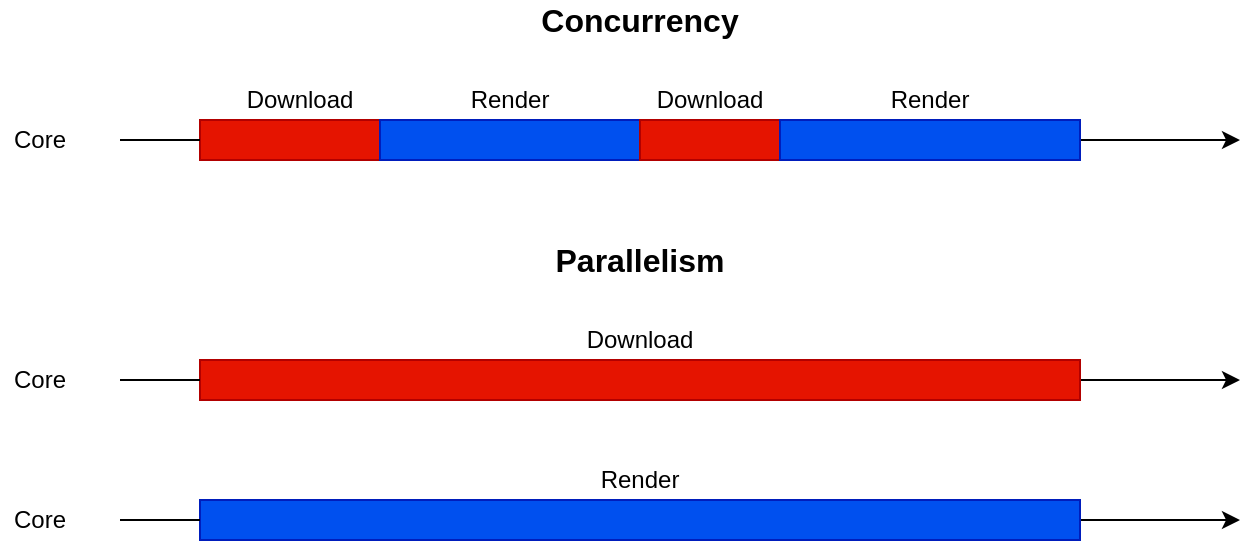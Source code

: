 <mxfile version="10.6.0" type="device"><diagram id="8deiTMmM2VnM4ksdONKm" name="Page-1"><mxGraphModel dx="918" dy="567" grid="1" gridSize="10" guides="1" tooltips="1" connect="1" arrows="1" fold="1" page="1" pageScale="1" pageWidth="850" pageHeight="1100" math="0" shadow="0"><root><mxCell id="0"/><mxCell id="1" parent="0"/><mxCell id="DobUsWCLzKZ7A1wdpzGU-1" value="" style="endArrow=classic;html=1;" edge="1" parent="1" source="DobUsWCLzKZ7A1wdpzGU-9"><mxGeometry width="50" height="50" relative="1" as="geometry"><mxPoint x="120" y="120" as="sourcePoint"/><mxPoint x="640" y="120" as="targetPoint"/></mxGeometry></mxCell><mxCell id="DobUsWCLzKZ7A1wdpzGU-2" value="" style="endArrow=classic;html=1;" edge="1" parent="1" source="DobUsWCLzKZ7A1wdpzGU-21"><mxGeometry width="50" height="50" relative="1" as="geometry"><mxPoint x="80" y="240" as="sourcePoint"/><mxPoint x="640" y="240" as="targetPoint"/></mxGeometry></mxCell><mxCell id="DobUsWCLzKZ7A1wdpzGU-3" value="" style="rounded=0;whiteSpace=wrap;html=1;fillColor=#e51400;strokeColor=#B20000;fontColor=#ffffff;" vertex="1" parent="1"><mxGeometry x="120" y="110" width="90" height="20" as="geometry"/></mxCell><mxCell id="DobUsWCLzKZ7A1wdpzGU-5" value="" style="rounded=0;whiteSpace=wrap;html=1;fillColor=#0050ef;strokeColor=#001DBC;fontColor=#ffffff;" vertex="1" parent="1"><mxGeometry x="210" y="110" width="130" height="20" as="geometry"/></mxCell><mxCell id="DobUsWCLzKZ7A1wdpzGU-6" value="" style="endArrow=classic;html=1;" edge="1" parent="1" source="DobUsWCLzKZ7A1wdpzGU-3" target="DobUsWCLzKZ7A1wdpzGU-5"><mxGeometry width="50" height="50" relative="1" as="geometry"><mxPoint x="250" y="120" as="sourcePoint"/><mxPoint x="640" y="120" as="targetPoint"/></mxGeometry></mxCell><mxCell id="DobUsWCLzKZ7A1wdpzGU-7" value="" style="rounded=0;whiteSpace=wrap;html=1;fillColor=#e51400;strokeColor=#B20000;fontColor=#ffffff;" vertex="1" parent="1"><mxGeometry x="340" y="110" width="70" height="20" as="geometry"/></mxCell><mxCell id="DobUsWCLzKZ7A1wdpzGU-8" value="" style="endArrow=classic;html=1;" edge="1" parent="1" source="DobUsWCLzKZ7A1wdpzGU-5" target="DobUsWCLzKZ7A1wdpzGU-7"><mxGeometry width="50" height="50" relative="1" as="geometry"><mxPoint x="300" y="120" as="sourcePoint"/><mxPoint x="640" y="120" as="targetPoint"/></mxGeometry></mxCell><mxCell id="DobUsWCLzKZ7A1wdpzGU-9" value="" style="rounded=0;whiteSpace=wrap;html=1;fillColor=#0050ef;strokeColor=#001DBC;fontColor=#ffffff;" vertex="1" parent="1"><mxGeometry x="410" y="110" width="150" height="20" as="geometry"/></mxCell><mxCell id="DobUsWCLzKZ7A1wdpzGU-10" value="" style="endArrow=classic;html=1;" edge="1" parent="1" source="DobUsWCLzKZ7A1wdpzGU-7" target="DobUsWCLzKZ7A1wdpzGU-9"><mxGeometry width="50" height="50" relative="1" as="geometry"><mxPoint x="410" y="120" as="sourcePoint"/><mxPoint x="640" y="120" as="targetPoint"/></mxGeometry></mxCell><mxCell id="DobUsWCLzKZ7A1wdpzGU-13" value="" style="endArrow=none;html=1;entryX=0;entryY=0.5;entryDx=0;entryDy=0;" edge="1" parent="1" target="DobUsWCLzKZ7A1wdpzGU-3"><mxGeometry width="50" height="50" relative="1" as="geometry"><mxPoint x="80" y="120" as="sourcePoint"/><mxPoint x="160" y="190" as="targetPoint"/></mxGeometry></mxCell><mxCell id="DobUsWCLzKZ7A1wdpzGU-14" value="Download" style="text;html=1;strokeColor=none;fillColor=none;align=center;verticalAlign=middle;whiteSpace=wrap;rounded=0;" vertex="1" parent="1"><mxGeometry x="150" y="90" width="40" height="20" as="geometry"/></mxCell><mxCell id="DobUsWCLzKZ7A1wdpzGU-16" value="Render" style="text;html=1;strokeColor=none;fillColor=none;align=center;verticalAlign=middle;whiteSpace=wrap;rounded=0;" vertex="1" parent="1"><mxGeometry x="255" y="90" width="40" height="20" as="geometry"/></mxCell><mxCell id="DobUsWCLzKZ7A1wdpzGU-17" value="Render" style="text;html=1;strokeColor=none;fillColor=none;align=center;verticalAlign=middle;whiteSpace=wrap;rounded=0;" vertex="1" parent="1"><mxGeometry x="465" y="90" width="40" height="20" as="geometry"/></mxCell><mxCell id="DobUsWCLzKZ7A1wdpzGU-18" value="Download" style="text;html=1;strokeColor=none;fillColor=none;align=center;verticalAlign=middle;whiteSpace=wrap;rounded=0;" vertex="1" parent="1"><mxGeometry x="355" y="90" width="40" height="20" as="geometry"/></mxCell><mxCell id="DobUsWCLzKZ7A1wdpzGU-19" value="Core" style="text;html=1;strokeColor=none;fillColor=none;align=center;verticalAlign=middle;whiteSpace=wrap;rounded=0;" vertex="1" parent="1"><mxGeometry x="20" y="110" width="40" height="20" as="geometry"/></mxCell><mxCell id="DobUsWCLzKZ7A1wdpzGU-20" value="Core" style="text;html=1;strokeColor=none;fillColor=none;align=center;verticalAlign=middle;whiteSpace=wrap;rounded=0;" vertex="1" parent="1"><mxGeometry x="20" y="230" width="40" height="20" as="geometry"/></mxCell><mxCell id="DobUsWCLzKZ7A1wdpzGU-21" value="" style="rounded=0;whiteSpace=wrap;html=1;fillColor=#e51400;strokeColor=#B20000;fontColor=#ffffff;" vertex="1" parent="1"><mxGeometry x="120" y="230" width="440" height="20" as="geometry"/></mxCell><mxCell id="DobUsWCLzKZ7A1wdpzGU-23" value="" style="endArrow=none;html=1;entryX=0;entryY=0.5;entryDx=0;entryDy=0;" edge="1" parent="1" target="DobUsWCLzKZ7A1wdpzGU-21"><mxGeometry width="50" height="50" relative="1" as="geometry"><mxPoint x="80" y="240" as="sourcePoint"/><mxPoint x="130" y="90" as="targetPoint"/></mxGeometry></mxCell><mxCell id="DobUsWCLzKZ7A1wdpzGU-24" value="Download" style="text;html=1;strokeColor=none;fillColor=none;align=center;verticalAlign=middle;whiteSpace=wrap;rounded=0;" vertex="1" parent="1"><mxGeometry x="320" y="210" width="40" height="20" as="geometry"/></mxCell><mxCell id="DobUsWCLzKZ7A1wdpzGU-25" value="" style="endArrow=classic;html=1;" edge="1" parent="1" source="DobUsWCLzKZ7A1wdpzGU-27"><mxGeometry width="50" height="50" relative="1" as="geometry"><mxPoint x="80" y="310" as="sourcePoint"/><mxPoint x="640" y="310" as="targetPoint"/></mxGeometry></mxCell><mxCell id="DobUsWCLzKZ7A1wdpzGU-26" value="Core" style="text;html=1;strokeColor=none;fillColor=none;align=center;verticalAlign=middle;whiteSpace=wrap;rounded=0;" vertex="1" parent="1"><mxGeometry x="20" y="300" width="40" height="20" as="geometry"/></mxCell><mxCell id="DobUsWCLzKZ7A1wdpzGU-27" value="" style="rounded=0;whiteSpace=wrap;html=1;fillColor=#0050ef;strokeColor=#001DBC;fontColor=#ffffff;" vertex="1" parent="1"><mxGeometry x="120" y="300" width="440" height="20" as="geometry"/></mxCell><mxCell id="DobUsWCLzKZ7A1wdpzGU-28" value="" style="endArrow=none;html=1;entryX=0;entryY=0.5;entryDx=0;entryDy=0;" edge="1" parent="1" target="DobUsWCLzKZ7A1wdpzGU-27"><mxGeometry width="50" height="50" relative="1" as="geometry"><mxPoint x="80" y="310" as="sourcePoint"/><mxPoint x="130" y="160" as="targetPoint"/></mxGeometry></mxCell><mxCell id="DobUsWCLzKZ7A1wdpzGU-29" value="Render" style="text;html=1;strokeColor=none;fillColor=none;align=center;verticalAlign=middle;whiteSpace=wrap;rounded=0;" vertex="1" parent="1"><mxGeometry x="320" y="280" width="40" height="20" as="geometry"/></mxCell><mxCell id="DobUsWCLzKZ7A1wdpzGU-30" value="&lt;font style=&quot;font-size: 16px&quot;&gt;Concurrency&lt;/font&gt;&lt;br&gt;" style="text;html=1;strokeColor=none;fillColor=none;align=center;verticalAlign=middle;whiteSpace=wrap;rounded=0;fontStyle=1" vertex="1" parent="1"><mxGeometry x="320" y="50" width="40" height="20" as="geometry"/></mxCell><mxCell id="DobUsWCLzKZ7A1wdpzGU-31" value="&lt;font style=&quot;font-size: 16px&quot;&gt;Parallelism&lt;/font&gt;&lt;br&gt;" style="text;html=1;strokeColor=none;fillColor=none;align=center;verticalAlign=middle;whiteSpace=wrap;rounded=0;fontStyle=1" vertex="1" parent="1"><mxGeometry x="320" y="170" width="40" height="20" as="geometry"/></mxCell></root></mxGraphModel></diagram></mxfile>